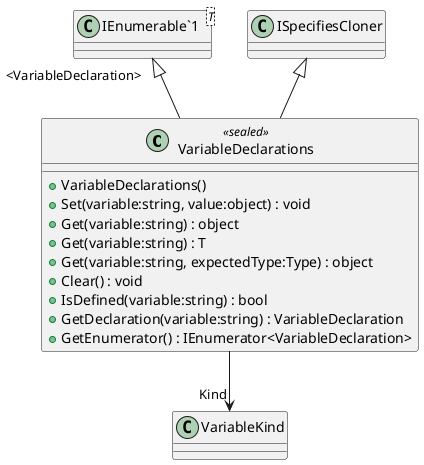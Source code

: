 @startuml
class VariableDeclarations <<sealed>> {
    + VariableDeclarations()
    + Set(variable:string, value:object) : void
    + Get(variable:string) : object
    + Get(variable:string) : T
    + Get(variable:string, expectedType:Type) : object
    + Clear() : void
    + IsDefined(variable:string) : bool
    + GetDeclaration(variable:string) : VariableDeclaration
    + GetEnumerator() : IEnumerator<VariableDeclaration>
}
class "IEnumerable`1"<T> {
}
"IEnumerable`1" "<VariableDeclaration>" <|-- VariableDeclarations
ISpecifiesCloner <|-- VariableDeclarations
VariableDeclarations --> "Kind" VariableKind
@enduml
